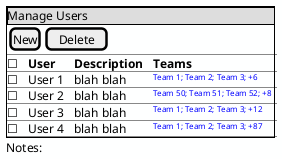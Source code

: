 @startsalt
skinparam backgroundcolor #FEFFFF
{
{+
    {* Manage Users}
    {[New]| [ Delete]}

    {T-
☐|<b>User | <b>Description|<b>Teams  
☐| User 1 | blah blah | <color:blue><size:8>Team 1; Team 2; Team 3; +6</size></color>
☐| User 2 | blah blah | <color:blue><size:8>Team 50; Team 51; Team 52; +8</size></color>
☐| User 3 | blah blah | <color:blue><size:8>Team 1; Team 2; Team 3; +12</size></color>
☐| User 4 | blah blah | <color:blue><size:8>Team 1; Team 2; Team 3; +87</size></color>
    }
    
}
Notes:

}
@endsalt